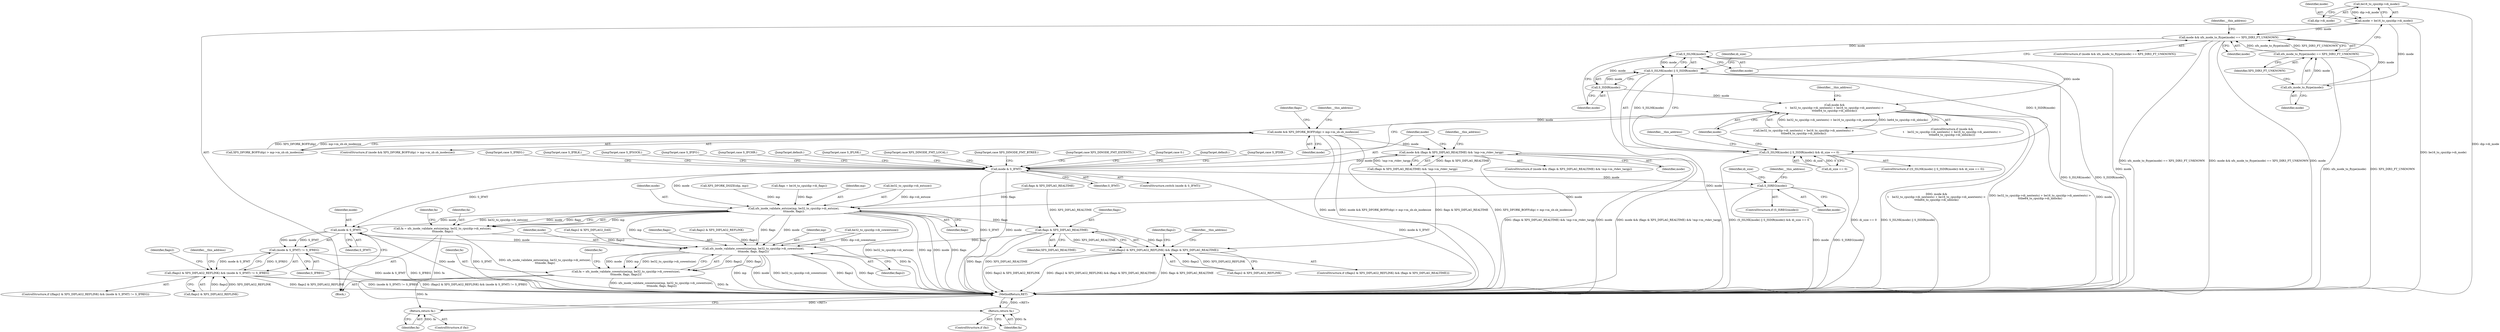 digraph "0_linux_23fcb3340d033d9f081e21e6c12c2db7eaa541d3@pointer" {
"1000200" [label="(Call,be16_to_cpu(dip->di_mode))"];
"1000198" [label="(Call,mode = be16_to_cpu(dip->di_mode))"];
"1000205" [label="(Call,mode && xfs_mode_to_ftype(mode) == XFS_DIR3_FT_UNKNOWN)"];
"1000216" [label="(Call,S_ISLNK(mode))"];
"1000215" [label="(Call,S_ISLNK(mode) || S_ISDIR(mode))"];
"1000214" [label="(Call,(S_ISLNK(mode) || S_ISDIR(mode)) && di_size == 0)"];
"1000218" [label="(Call,S_ISDIR(mode))"];
"1000226" [label="(Call,mode &&\n\t    be32_to_cpu(dip->di_nextents) + be16_to_cpu(dip->di_anextents) >\n\t\t\tbe64_to_cpu(dip->di_nblocks))"];
"1000245" [label="(Call,mode && XFS_DFORK_BOFF(dip) > mp->m_sb.sb_inodesize)"];
"1000264" [label="(Call,mode && (flags & XFS_DIFLAG_REALTIME) && !mp->m_rtdev_targp)"];
"1000277" [label="(Call,mode & S_IFMT)"];
"1000304" [label="(Call,S_ISREG(mode))"];
"1000377" [label="(Call,xfs_inode_validate_extsize(mp, be32_to_cpu(dip->di_extsize),\n\t\t\tmode, flags))"];
"1000375" [label="(Call,fa = xfs_inode_validate_extsize(mp, be32_to_cpu(dip->di_extsize),\n\t\t\tmode, flags))"];
"1000387" [label="(Return,return fa;)"];
"1000424" [label="(Call,mode & S_IFMT)"];
"1000423" [label="(Call,(mode & S_IFMT) != S_IFREG)"];
"1000419" [label="(Call,(flags2 & XFS_DIFLAG2_REFLINK) && (mode & S_IFMT) != S_IFREG)"];
"1000452" [label="(Call,xfs_inode_validate_cowextsize(mp, be32_to_cpu(dip->di_cowextsize),\n\t\t\tmode, flags, flags2))"];
"1000450" [label="(Call,fa = xfs_inode_validate_cowextsize(mp, be32_to_cpu(dip->di_cowextsize),\n\t\t\tmode, flags, flags2))"];
"1000463" [label="(Return,return fa;)"];
"1000435" [label="(Call,flags & XFS_DIFLAG_REALTIME)"];
"1000431" [label="(Call,(flags2 & XFS_DIFLAG2_REFLINK) && (flags & XFS_DIFLAG_REALTIME))"];
"1000208" [label="(Call,xfs_mode_to_ftype(mode))"];
"1000207" [label="(Call,xfs_mode_to_ftype(mode) == XFS_DIR3_FT_UNKNOWN)"];
"1000265" [label="(Identifier,mode)"];
"1000453" [label="(Identifier,mp)"];
"1000199" [label="(Identifier,mode)"];
"1000243" [label="(Identifier,__this_address)"];
"1000464" [label="(Identifier,fa)"];
"1000375" [label="(Call,fa = xfs_inode_validate_extsize(mp, be32_to_cpu(dip->di_extsize),\n\t\t\tmode, flags))"];
"1000295" [label="(JumpTarget,case S_IFLNK:)"];
"1000451" [label="(Identifier,fa)"];
"1000207" [label="(Call,xfs_mode_to_ftype(mode) == XFS_DIR3_FT_UNKNOWN)"];
"1000304" [label="(Call,S_ISREG(mode))"];
"1000376" [label="(Identifier,fa)"];
"1000383" [label="(Identifier,mode)"];
"1000377" [label="(Call,xfs_inode_validate_extsize(mp, be32_to_cpu(dip->di_extsize),\n\t\t\tmode, flags))"];
"1000218" [label="(Call,S_ISDIR(mode))"];
"1000436" [label="(Identifier,flags)"];
"1000433" [label="(Identifier,flags2)"];
"1000226" [label="(Call,mode &&\n\t    be32_to_cpu(dip->di_nextents) + be16_to_cpu(dip->di_anextents) >\n\t\t\tbe64_to_cpu(dip->di_nblocks))"];
"1000307" [label="(Identifier,__this_address)"];
"1000206" [label="(Identifier,mode)"];
"1000418" [label="(ControlStructure,if ((flags2 & XFS_DIFLAG2_REFLINK) && (mode & S_IFMT) != S_IFREG))"];
"1000437" [label="(Identifier,XFS_DIFLAG_REALTIME)"];
"1000277" [label="(Call,mode & S_IFMT)"];
"1000454" [label="(Call,be32_to_cpu(dip->di_cowextsize))"];
"1000204" [label="(ControlStructure,if (mode && xfs_mode_to_ftype(mode) == XFS_DIR3_FT_UNKNOWN))"];
"1000302" [label="(JumpTarget,case XFS_DINODE_FMT_LOCAL:)"];
"1000461" [label="(ControlStructure,if (fa))"];
"1000435" [label="(Call,flags & XFS_DIFLAG_REALTIME)"];
"1000266" [label="(Call,(flags & XFS_DIFLAG_REALTIME) && !mp->m_rtdev_targp)"];
"1000275" [label="(Identifier,__this_address)"];
"1000212" [label="(Identifier,__this_address)"];
"1000205" [label="(Call,mode && xfs_mode_to_ftype(mode) == XFS_DIR3_FT_UNKNOWN)"];
"1000256" [label="(Identifier,__this_address)"];
"1000311" [label="(Call,XFS_DFORK_DSIZE(dip, mp))"];
"1000323" [label="(JumpTarget,case XFS_DINODE_FMT_BTREE:)"];
"1000432" [label="(Call,flags2 & XFS_DIFLAG2_REFLINK)"];
"1000322" [label="(JumpTarget,case XFS_DINODE_FMT_EXTENTS:)"];
"1000459" [label="(Identifier,flags)"];
"1000227" [label="(Identifier,mode)"];
"1000200" [label="(Call,be16_to_cpu(dip->di_mode))"];
"1000216" [label="(Call,S_ISLNK(mode))"];
"1000450" [label="(Call,fa = xfs_inode_validate_cowextsize(mp, be32_to_cpu(dip->di_cowextsize),\n\t\t\tmode, flags, flags2))"];
"1000246" [label="(Identifier,mode)"];
"1000224" [label="(Identifier,__this_address)"];
"1000217" [label="(Identifier,mode)"];
"1000201" [label="(Call,dip->di_mode)"];
"1000209" [label="(Identifier,mode)"];
"1000329" [label="(JumpTarget,case 0:)"];
"1000386" [label="(Identifier,fa)"];
"1000430" [label="(ControlStructure,if ((flags2 & XFS_DIFLAG2_REFLINK) && (flags & XFS_DIFLAG_REALTIME)))"];
"1000385" [label="(ControlStructure,if (fa))"];
"1000463" [label="(Return,return fa;)"];
"1000439" [label="(Identifier,__this_address)"];
"1000443" [label="(Identifier,flags2)"];
"1000279" [label="(Identifier,S_IFMT)"];
"1000244" [label="(ControlStructure,if (mode && XFS_DFORK_BOFF(dip) > mp->m_sb.sb_inodesize))"];
"1000221" [label="(Identifier,di_size)"];
"1000264" [label="(Call,mode && (flags & XFS_DIFLAG_REALTIME) && !mp->m_rtdev_targp)"];
"1000425" [label="(Identifier,mode)"];
"1000325" [label="(JumpTarget,default:)"];
"1000426" [label="(Identifier,S_IFMT)"];
"1000276" [label="(ControlStructure,switch (mode & S_IFMT))"];
"1000379" [label="(Call,be32_to_cpu(dip->di_extsize))"];
"1000431" [label="(Call,(flags2 & XFS_DIFLAG2_REFLINK) && (flags & XFS_DIFLAG_REALTIME))"];
"1000387" [label="(Return,return fa;)"];
"1000208" [label="(Call,xfs_mode_to_ftype(mode))"];
"1000257" [label="(Call,flags = be16_to_cpu(dip->di_flags))"];
"1000419" [label="(Call,(flags2 & XFS_DIFLAG2_REFLINK) && (mode & S_IFMT) != S_IFREG)"];
"1000263" [label="(ControlStructure,if (mode && (flags & XFS_DIFLAG_REALTIME) && !mp->m_rtdev_targp))"];
"1000294" [label="(JumpTarget,case S_IFREG:)"];
"1000198" [label="(Call,mode = be16_to_cpu(dip->di_mode))"];
"1000310" [label="(Identifier,di_size)"];
"1000210" [label="(Identifier,XFS_DIR3_FT_UNKNOWN)"];
"1000442" [label="(Call,flags2 & XFS_DIFLAG2_REFLINK)"];
"1000214" [label="(Call,(S_ISLNK(mode) || S_ISDIR(mode)) && di_size == 0)"];
"1000296" [label="(JumpTarget,case S_IFDIR:)"];
"1000423" [label="(Call,(mode & S_IFMT) != S_IFREG)"];
"1000462" [label="(Identifier,fa)"];
"1000429" [label="(Identifier,__this_address)"];
"1000460" [label="(Identifier,flags2)"];
"1000420" [label="(Call,flags2 & XFS_DIFLAG2_REFLINK)"];
"1000305" [label="(Identifier,mode)"];
"1000452" [label="(Call,xfs_inode_validate_cowextsize(mp, be32_to_cpu(dip->di_cowextsize),\n\t\t\tmode, flags, flags2))"];
"1000247" [label="(Call,XFS_DFORK_BOFF(dip) > mp->m_sb.sb_inodesize)"];
"1000283" [label="(JumpTarget,case S_IFBLK:)"];
"1000220" [label="(Call,di_size == 0)"];
"1000219" [label="(Identifier,mode)"];
"1000267" [label="(Call,flags & XFS_DIFLAG_REALTIME)"];
"1000303" [label="(ControlStructure,if (S_ISREG(mode)))"];
"1000278" [label="(Identifier,mode)"];
"1000225" [label="(ControlStructure,if (mode &&\n\t    be32_to_cpu(dip->di_nextents) + be16_to_cpu(dip->di_anextents) >\n\t\t\tbe64_to_cpu(dip->di_nblocks)))"];
"1000213" [label="(ControlStructure,if ((S_ISLNK(mode) || S_ISDIR(mode)) && di_size == 0))"];
"1000258" [label="(Identifier,flags)"];
"1000284" [label="(JumpTarget,case S_IFSOCK:)"];
"1000424" [label="(Call,mode & S_IFMT)"];
"1000427" [label="(Identifier,S_IFREG)"];
"1000388" [label="(Identifier,fa)"];
"1000281" [label="(JumpTarget,case S_IFIFO:)"];
"1000282" [label="(JumpTarget,case S_IFCHR:)"];
"1000467" [label="(MethodReturn,RET)"];
"1000228" [label="(Call,be32_to_cpu(dip->di_nextents) + be16_to_cpu(dip->di_anextents) >\n\t\t\tbe64_to_cpu(dip->di_nblocks))"];
"1000378" [label="(Identifier,mp)"];
"1000445" [label="(Call,flags2 & XFS_DIFLAG2_DAX)"];
"1000458" [label="(Identifier,mode)"];
"1000245" [label="(Call,mode && XFS_DFORK_BOFF(dip) > mp->m_sb.sb_inodesize)"];
"1000384" [label="(Identifier,flags)"];
"1000331" [label="(JumpTarget,default:)"];
"1000215" [label="(Call,S_ISLNK(mode) || S_ISDIR(mode))"];
"1000121" [label="(Block,)"];
"1000200" -> "1000198"  [label="AST: "];
"1000200" -> "1000201"  [label="CFG: "];
"1000201" -> "1000200"  [label="AST: "];
"1000198" -> "1000200"  [label="CFG: "];
"1000200" -> "1000467"  [label="DDG: dip->di_mode"];
"1000200" -> "1000198"  [label="DDG: dip->di_mode"];
"1000198" -> "1000121"  [label="AST: "];
"1000199" -> "1000198"  [label="AST: "];
"1000206" -> "1000198"  [label="CFG: "];
"1000198" -> "1000467"  [label="DDG: be16_to_cpu(dip->di_mode)"];
"1000198" -> "1000205"  [label="DDG: mode"];
"1000198" -> "1000208"  [label="DDG: mode"];
"1000205" -> "1000204"  [label="AST: "];
"1000205" -> "1000206"  [label="CFG: "];
"1000205" -> "1000207"  [label="CFG: "];
"1000206" -> "1000205"  [label="AST: "];
"1000207" -> "1000205"  [label="AST: "];
"1000212" -> "1000205"  [label="CFG: "];
"1000217" -> "1000205"  [label="CFG: "];
"1000205" -> "1000467"  [label="DDG: mode"];
"1000205" -> "1000467"  [label="DDG: xfs_mode_to_ftype(mode) == XFS_DIR3_FT_UNKNOWN"];
"1000205" -> "1000467"  [label="DDG: mode && xfs_mode_to_ftype(mode) == XFS_DIR3_FT_UNKNOWN"];
"1000208" -> "1000205"  [label="DDG: mode"];
"1000207" -> "1000205"  [label="DDG: xfs_mode_to_ftype(mode)"];
"1000207" -> "1000205"  [label="DDG: XFS_DIR3_FT_UNKNOWN"];
"1000205" -> "1000216"  [label="DDG: mode"];
"1000216" -> "1000215"  [label="AST: "];
"1000216" -> "1000217"  [label="CFG: "];
"1000217" -> "1000216"  [label="AST: "];
"1000219" -> "1000216"  [label="CFG: "];
"1000215" -> "1000216"  [label="CFG: "];
"1000216" -> "1000467"  [label="DDG: mode"];
"1000216" -> "1000215"  [label="DDG: mode"];
"1000216" -> "1000218"  [label="DDG: mode"];
"1000216" -> "1000226"  [label="DDG: mode"];
"1000215" -> "1000214"  [label="AST: "];
"1000215" -> "1000218"  [label="CFG: "];
"1000218" -> "1000215"  [label="AST: "];
"1000221" -> "1000215"  [label="CFG: "];
"1000214" -> "1000215"  [label="CFG: "];
"1000215" -> "1000467"  [label="DDG: S_ISLNK(mode)"];
"1000215" -> "1000467"  [label="DDG: S_ISDIR(mode)"];
"1000215" -> "1000214"  [label="DDG: S_ISLNK(mode)"];
"1000215" -> "1000214"  [label="DDG: S_ISDIR(mode)"];
"1000218" -> "1000215"  [label="DDG: mode"];
"1000214" -> "1000213"  [label="AST: "];
"1000214" -> "1000220"  [label="CFG: "];
"1000220" -> "1000214"  [label="AST: "];
"1000224" -> "1000214"  [label="CFG: "];
"1000227" -> "1000214"  [label="CFG: "];
"1000214" -> "1000467"  [label="DDG: (S_ISLNK(mode) || S_ISDIR(mode)) && di_size == 0"];
"1000214" -> "1000467"  [label="DDG: di_size == 0"];
"1000214" -> "1000467"  [label="DDG: S_ISLNK(mode) || S_ISDIR(mode)"];
"1000220" -> "1000214"  [label="DDG: di_size"];
"1000220" -> "1000214"  [label="DDG: 0"];
"1000218" -> "1000219"  [label="CFG: "];
"1000219" -> "1000218"  [label="AST: "];
"1000218" -> "1000467"  [label="DDG: mode"];
"1000218" -> "1000226"  [label="DDG: mode"];
"1000226" -> "1000225"  [label="AST: "];
"1000226" -> "1000227"  [label="CFG: "];
"1000226" -> "1000228"  [label="CFG: "];
"1000227" -> "1000226"  [label="AST: "];
"1000228" -> "1000226"  [label="AST: "];
"1000243" -> "1000226"  [label="CFG: "];
"1000246" -> "1000226"  [label="CFG: "];
"1000226" -> "1000467"  [label="DDG: mode"];
"1000226" -> "1000467"  [label="DDG: mode &&\n\t    be32_to_cpu(dip->di_nextents) + be16_to_cpu(dip->di_anextents) >\n\t\t\tbe64_to_cpu(dip->di_nblocks)"];
"1000226" -> "1000467"  [label="DDG: be32_to_cpu(dip->di_nextents) + be16_to_cpu(dip->di_anextents) >\n\t\t\tbe64_to_cpu(dip->di_nblocks)"];
"1000228" -> "1000226"  [label="DDG: be32_to_cpu(dip->di_nextents) + be16_to_cpu(dip->di_anextents)"];
"1000228" -> "1000226"  [label="DDG: be64_to_cpu(dip->di_nblocks)"];
"1000226" -> "1000245"  [label="DDG: mode"];
"1000245" -> "1000244"  [label="AST: "];
"1000245" -> "1000246"  [label="CFG: "];
"1000245" -> "1000247"  [label="CFG: "];
"1000246" -> "1000245"  [label="AST: "];
"1000247" -> "1000245"  [label="AST: "];
"1000256" -> "1000245"  [label="CFG: "];
"1000258" -> "1000245"  [label="CFG: "];
"1000245" -> "1000467"  [label="DDG: mode && XFS_DFORK_BOFF(dip) > mp->m_sb.sb_inodesize"];
"1000245" -> "1000467"  [label="DDG: mode"];
"1000245" -> "1000467"  [label="DDG: XFS_DFORK_BOFF(dip) > mp->m_sb.sb_inodesize"];
"1000247" -> "1000245"  [label="DDG: XFS_DFORK_BOFF(dip)"];
"1000247" -> "1000245"  [label="DDG: mp->m_sb.sb_inodesize"];
"1000245" -> "1000264"  [label="DDG: mode"];
"1000264" -> "1000263"  [label="AST: "];
"1000264" -> "1000265"  [label="CFG: "];
"1000264" -> "1000266"  [label="CFG: "];
"1000265" -> "1000264"  [label="AST: "];
"1000266" -> "1000264"  [label="AST: "];
"1000275" -> "1000264"  [label="CFG: "];
"1000278" -> "1000264"  [label="CFG: "];
"1000264" -> "1000467"  [label="DDG: mode"];
"1000264" -> "1000467"  [label="DDG: mode && (flags & XFS_DIFLAG_REALTIME) && !mp->m_rtdev_targp"];
"1000264" -> "1000467"  [label="DDG: (flags & XFS_DIFLAG_REALTIME) && !mp->m_rtdev_targp"];
"1000266" -> "1000264"  [label="DDG: flags & XFS_DIFLAG_REALTIME"];
"1000266" -> "1000264"  [label="DDG: !mp->m_rtdev_targp"];
"1000264" -> "1000277"  [label="DDG: mode"];
"1000277" -> "1000276"  [label="AST: "];
"1000277" -> "1000279"  [label="CFG: "];
"1000278" -> "1000277"  [label="AST: "];
"1000279" -> "1000277"  [label="AST: "];
"1000281" -> "1000277"  [label="CFG: "];
"1000282" -> "1000277"  [label="CFG: "];
"1000283" -> "1000277"  [label="CFG: "];
"1000284" -> "1000277"  [label="CFG: "];
"1000294" -> "1000277"  [label="CFG: "];
"1000295" -> "1000277"  [label="CFG: "];
"1000296" -> "1000277"  [label="CFG: "];
"1000302" -> "1000277"  [label="CFG: "];
"1000322" -> "1000277"  [label="CFG: "];
"1000323" -> "1000277"  [label="CFG: "];
"1000325" -> "1000277"  [label="CFG: "];
"1000329" -> "1000277"  [label="CFG: "];
"1000331" -> "1000277"  [label="CFG: "];
"1000277" -> "1000467"  [label="DDG: mode"];
"1000277" -> "1000467"  [label="DDG: mode & S_IFMT"];
"1000277" -> "1000467"  [label="DDG: S_IFMT"];
"1000277" -> "1000304"  [label="DDG: mode"];
"1000277" -> "1000377"  [label="DDG: mode"];
"1000277" -> "1000424"  [label="DDG: S_IFMT"];
"1000304" -> "1000303"  [label="AST: "];
"1000304" -> "1000305"  [label="CFG: "];
"1000305" -> "1000304"  [label="AST: "];
"1000307" -> "1000304"  [label="CFG: "];
"1000310" -> "1000304"  [label="CFG: "];
"1000304" -> "1000467"  [label="DDG: S_ISREG(mode)"];
"1000304" -> "1000467"  [label="DDG: mode"];
"1000304" -> "1000377"  [label="DDG: mode"];
"1000377" -> "1000375"  [label="AST: "];
"1000377" -> "1000384"  [label="CFG: "];
"1000378" -> "1000377"  [label="AST: "];
"1000379" -> "1000377"  [label="AST: "];
"1000383" -> "1000377"  [label="AST: "];
"1000384" -> "1000377"  [label="AST: "];
"1000375" -> "1000377"  [label="CFG: "];
"1000377" -> "1000467"  [label="DDG: mode"];
"1000377" -> "1000467"  [label="DDG: flags"];
"1000377" -> "1000467"  [label="DDG: be32_to_cpu(dip->di_extsize)"];
"1000377" -> "1000467"  [label="DDG: mp"];
"1000377" -> "1000375"  [label="DDG: mp"];
"1000377" -> "1000375"  [label="DDG: be32_to_cpu(dip->di_extsize)"];
"1000377" -> "1000375"  [label="DDG: mode"];
"1000377" -> "1000375"  [label="DDG: flags"];
"1000311" -> "1000377"  [label="DDG: mp"];
"1000379" -> "1000377"  [label="DDG: dip->di_extsize"];
"1000267" -> "1000377"  [label="DDG: flags"];
"1000257" -> "1000377"  [label="DDG: flags"];
"1000377" -> "1000424"  [label="DDG: mode"];
"1000377" -> "1000435"  [label="DDG: flags"];
"1000377" -> "1000452"  [label="DDG: mp"];
"1000377" -> "1000452"  [label="DDG: mode"];
"1000377" -> "1000452"  [label="DDG: flags"];
"1000375" -> "1000121"  [label="AST: "];
"1000376" -> "1000375"  [label="AST: "];
"1000386" -> "1000375"  [label="CFG: "];
"1000375" -> "1000467"  [label="DDG: fa"];
"1000375" -> "1000467"  [label="DDG: xfs_inode_validate_extsize(mp, be32_to_cpu(dip->di_extsize),\n\t\t\tmode, flags)"];
"1000375" -> "1000387"  [label="DDG: fa"];
"1000387" -> "1000385"  [label="AST: "];
"1000387" -> "1000388"  [label="CFG: "];
"1000388" -> "1000387"  [label="AST: "];
"1000467" -> "1000387"  [label="CFG: "];
"1000387" -> "1000467"  [label="DDG: <RET>"];
"1000388" -> "1000387"  [label="DDG: fa"];
"1000424" -> "1000423"  [label="AST: "];
"1000424" -> "1000426"  [label="CFG: "];
"1000425" -> "1000424"  [label="AST: "];
"1000426" -> "1000424"  [label="AST: "];
"1000427" -> "1000424"  [label="CFG: "];
"1000424" -> "1000467"  [label="DDG: S_IFMT"];
"1000424" -> "1000467"  [label="DDG: mode"];
"1000424" -> "1000423"  [label="DDG: mode"];
"1000424" -> "1000423"  [label="DDG: S_IFMT"];
"1000424" -> "1000452"  [label="DDG: mode"];
"1000423" -> "1000419"  [label="AST: "];
"1000423" -> "1000427"  [label="CFG: "];
"1000427" -> "1000423"  [label="AST: "];
"1000419" -> "1000423"  [label="CFG: "];
"1000423" -> "1000467"  [label="DDG: S_IFREG"];
"1000423" -> "1000467"  [label="DDG: mode & S_IFMT"];
"1000423" -> "1000419"  [label="DDG: mode & S_IFMT"];
"1000423" -> "1000419"  [label="DDG: S_IFREG"];
"1000419" -> "1000418"  [label="AST: "];
"1000419" -> "1000420"  [label="CFG: "];
"1000420" -> "1000419"  [label="AST: "];
"1000429" -> "1000419"  [label="CFG: "];
"1000433" -> "1000419"  [label="CFG: "];
"1000419" -> "1000467"  [label="DDG: flags2 & XFS_DIFLAG2_REFLINK"];
"1000419" -> "1000467"  [label="DDG: (mode & S_IFMT) != S_IFREG"];
"1000419" -> "1000467"  [label="DDG: (flags2 & XFS_DIFLAG2_REFLINK) && (mode & S_IFMT) != S_IFREG"];
"1000420" -> "1000419"  [label="DDG: flags2"];
"1000420" -> "1000419"  [label="DDG: XFS_DIFLAG2_REFLINK"];
"1000452" -> "1000450"  [label="AST: "];
"1000452" -> "1000460"  [label="CFG: "];
"1000453" -> "1000452"  [label="AST: "];
"1000454" -> "1000452"  [label="AST: "];
"1000458" -> "1000452"  [label="AST: "];
"1000459" -> "1000452"  [label="AST: "];
"1000460" -> "1000452"  [label="AST: "];
"1000450" -> "1000452"  [label="CFG: "];
"1000452" -> "1000467"  [label="DDG: flags2"];
"1000452" -> "1000467"  [label="DDG: flags"];
"1000452" -> "1000467"  [label="DDG: mp"];
"1000452" -> "1000467"  [label="DDG: mode"];
"1000452" -> "1000467"  [label="DDG: be32_to_cpu(dip->di_cowextsize)"];
"1000452" -> "1000450"  [label="DDG: flags2"];
"1000452" -> "1000450"  [label="DDG: flags"];
"1000452" -> "1000450"  [label="DDG: mode"];
"1000452" -> "1000450"  [label="DDG: mp"];
"1000452" -> "1000450"  [label="DDG: be32_to_cpu(dip->di_cowextsize)"];
"1000454" -> "1000452"  [label="DDG: dip->di_cowextsize"];
"1000435" -> "1000452"  [label="DDG: flags"];
"1000442" -> "1000452"  [label="DDG: flags2"];
"1000445" -> "1000452"  [label="DDG: flags2"];
"1000450" -> "1000121"  [label="AST: "];
"1000451" -> "1000450"  [label="AST: "];
"1000462" -> "1000450"  [label="CFG: "];
"1000450" -> "1000467"  [label="DDG: xfs_inode_validate_cowextsize(mp, be32_to_cpu(dip->di_cowextsize),\n\t\t\tmode, flags, flags2)"];
"1000450" -> "1000467"  [label="DDG: fa"];
"1000450" -> "1000463"  [label="DDG: fa"];
"1000463" -> "1000461"  [label="AST: "];
"1000463" -> "1000464"  [label="CFG: "];
"1000464" -> "1000463"  [label="AST: "];
"1000467" -> "1000463"  [label="CFG: "];
"1000463" -> "1000467"  [label="DDG: <RET>"];
"1000464" -> "1000463"  [label="DDG: fa"];
"1000435" -> "1000431"  [label="AST: "];
"1000435" -> "1000437"  [label="CFG: "];
"1000436" -> "1000435"  [label="AST: "];
"1000437" -> "1000435"  [label="AST: "];
"1000431" -> "1000435"  [label="CFG: "];
"1000435" -> "1000467"  [label="DDG: flags"];
"1000435" -> "1000467"  [label="DDG: XFS_DIFLAG_REALTIME"];
"1000435" -> "1000431"  [label="DDG: flags"];
"1000435" -> "1000431"  [label="DDG: XFS_DIFLAG_REALTIME"];
"1000267" -> "1000435"  [label="DDG: XFS_DIFLAG_REALTIME"];
"1000431" -> "1000430"  [label="AST: "];
"1000431" -> "1000432"  [label="CFG: "];
"1000432" -> "1000431"  [label="AST: "];
"1000439" -> "1000431"  [label="CFG: "];
"1000443" -> "1000431"  [label="CFG: "];
"1000431" -> "1000467"  [label="DDG: flags2 & XFS_DIFLAG2_REFLINK"];
"1000431" -> "1000467"  [label="DDG: (flags2 & XFS_DIFLAG2_REFLINK) && (flags & XFS_DIFLAG_REALTIME)"];
"1000431" -> "1000467"  [label="DDG: flags & XFS_DIFLAG_REALTIME"];
"1000432" -> "1000431"  [label="DDG: flags2"];
"1000432" -> "1000431"  [label="DDG: XFS_DIFLAG2_REFLINK"];
"1000266" -> "1000431"  [label="DDG: flags & XFS_DIFLAG_REALTIME"];
"1000208" -> "1000207"  [label="AST: "];
"1000208" -> "1000209"  [label="CFG: "];
"1000209" -> "1000208"  [label="AST: "];
"1000210" -> "1000208"  [label="CFG: "];
"1000208" -> "1000207"  [label="DDG: mode"];
"1000207" -> "1000210"  [label="CFG: "];
"1000210" -> "1000207"  [label="AST: "];
"1000207" -> "1000467"  [label="DDG: XFS_DIR3_FT_UNKNOWN"];
"1000207" -> "1000467"  [label="DDG: xfs_mode_to_ftype(mode)"];
}
